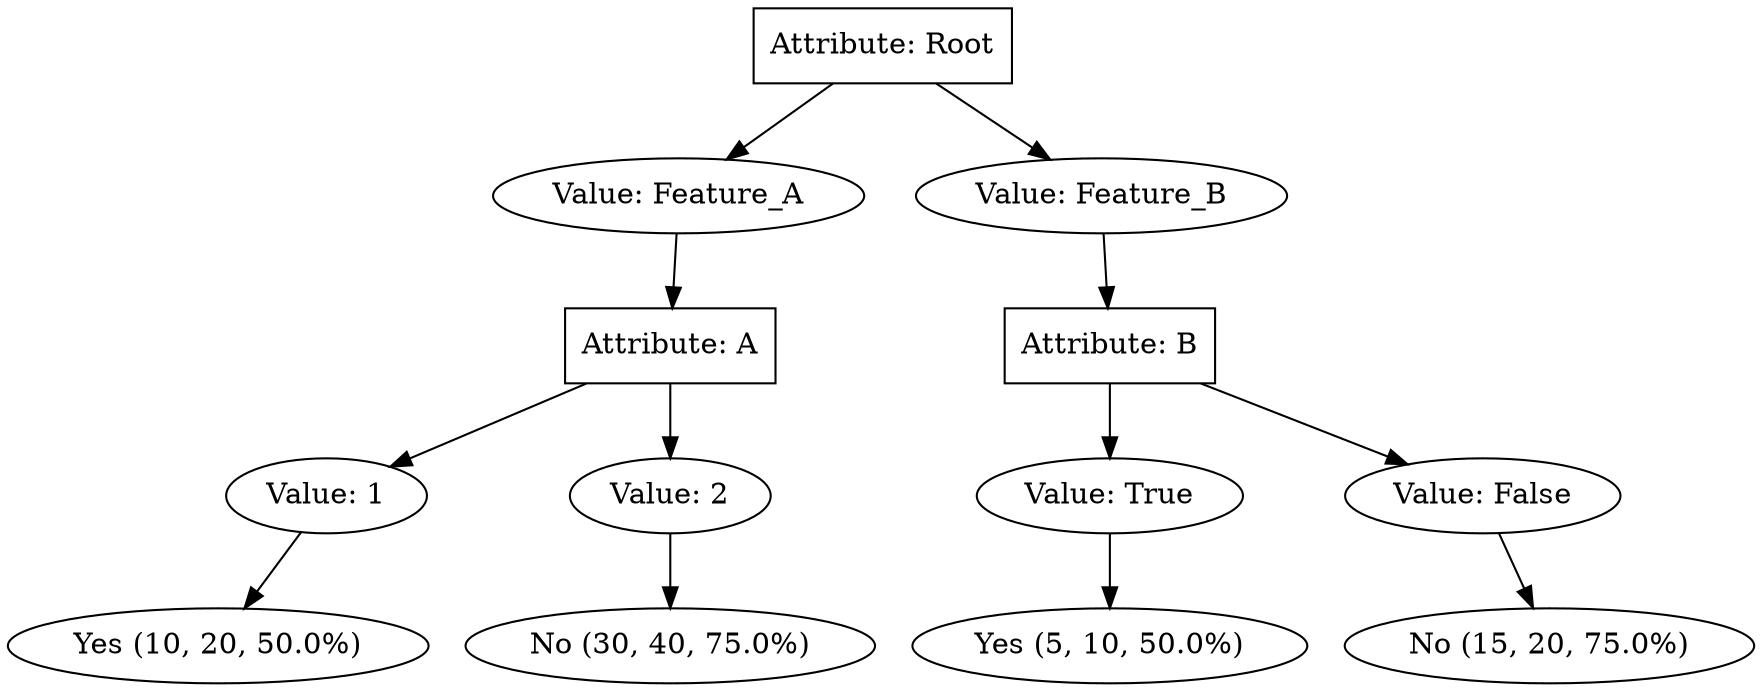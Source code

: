 digraph {
	graph [rankdir=TB]
	4725851856 [label="Attribute: Root" fillcolor=white shape=rectangle style=filled]
	"\"4725851856_Feature_A\"" [label="Value: Feature_A" fillcolor=white shape=oval style=filled]
	4725851856 -> "\"4725851856_Feature_A\""
	"\"4725851856_Feature_A\"" -> 4725851344
	4725851344 [label="Attribute: A" fillcolor=white shape=rectangle style=filled]
	"\"4725851344_1\"" [label="Value: 1" fillcolor=white shape=oval style=filled]
	4725851344 -> "\"4725851344_1\""
	"\"4725851344_1\"" -> 4725850448
	4725850448 [label="Yes (10, 20, 50.0%)" fillcolor=white shape=oval style=filled]
	"\"4725851344_2\"" [label="Value: 2" fillcolor=white shape=oval style=filled]
	4725851344 -> "\"4725851344_2\""
	"\"4725851344_2\"" -> 4725850512
	4725850512 [label="No (30, 40, 75.0%)" fillcolor=white shape=oval style=filled]
	"\"4725851856_Feature_B\"" [label="Value: Feature_B" fillcolor=white shape=oval style=filled]
	4725851856 -> "\"4725851856_Feature_B\""
	"\"4725851856_Feature_B\"" -> 4725851664
	4725851664 [label="Attribute: B" fillcolor=white shape=rectangle style=filled]
	"\"4725851664_True\"" [label="Value: True" fillcolor=white shape=oval style=filled]
	4725851664 -> "\"4725851664_True\""
	"\"4725851664_True\"" -> 4725851472
	4725851472 [label="Yes (5, 10, 50.0%)" fillcolor=white shape=oval style=filled]
	"\"4725851664_False\"" [label="Value: False" fillcolor=white shape=oval style=filled]
	4725851664 -> "\"4725851664_False\""
	"\"4725851664_False\"" -> 4725850704
	4725850704 [label="No (15, 20, 75.0%)" fillcolor=white shape=oval style=filled]
}
